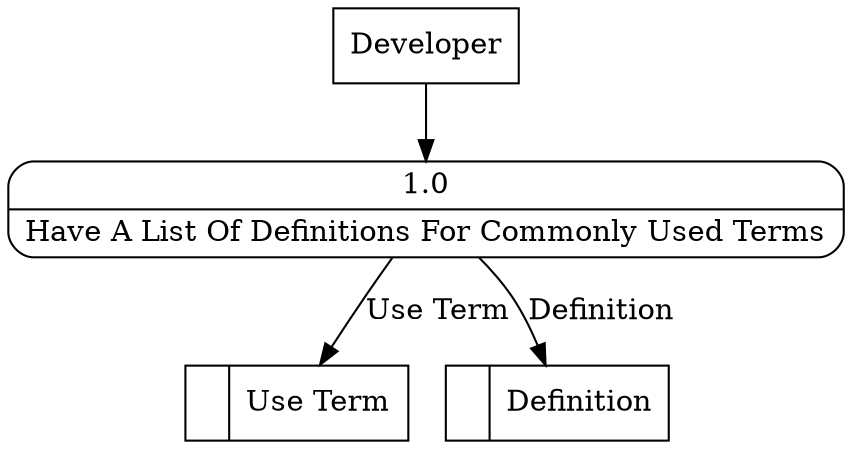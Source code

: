 digraph dfd2{ 
node[shape=record]
200 [label="<f0>  |<f1> Use Term " ];
201 [label="<f0>  |<f1> Definition " ];
202 [label="Developer" shape=box];
203 [label="{<f0> 1.0|<f1> Have A List Of Definitions For Commonly Used Terms }" shape=Mrecord];
202 -> 203
203 -> 201 [label="Definition"]
203 -> 200 [label="Use Term"]
}